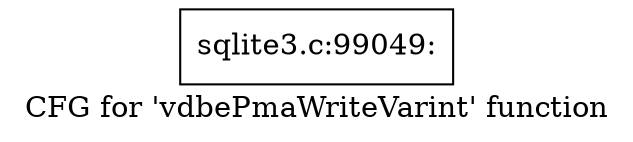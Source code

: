 digraph "CFG for 'vdbePmaWriteVarint' function" {
	label="CFG for 'vdbePmaWriteVarint' function";

	Node0x55c0f77beb90 [shape=record,label="{sqlite3.c:99049:}"];
}
